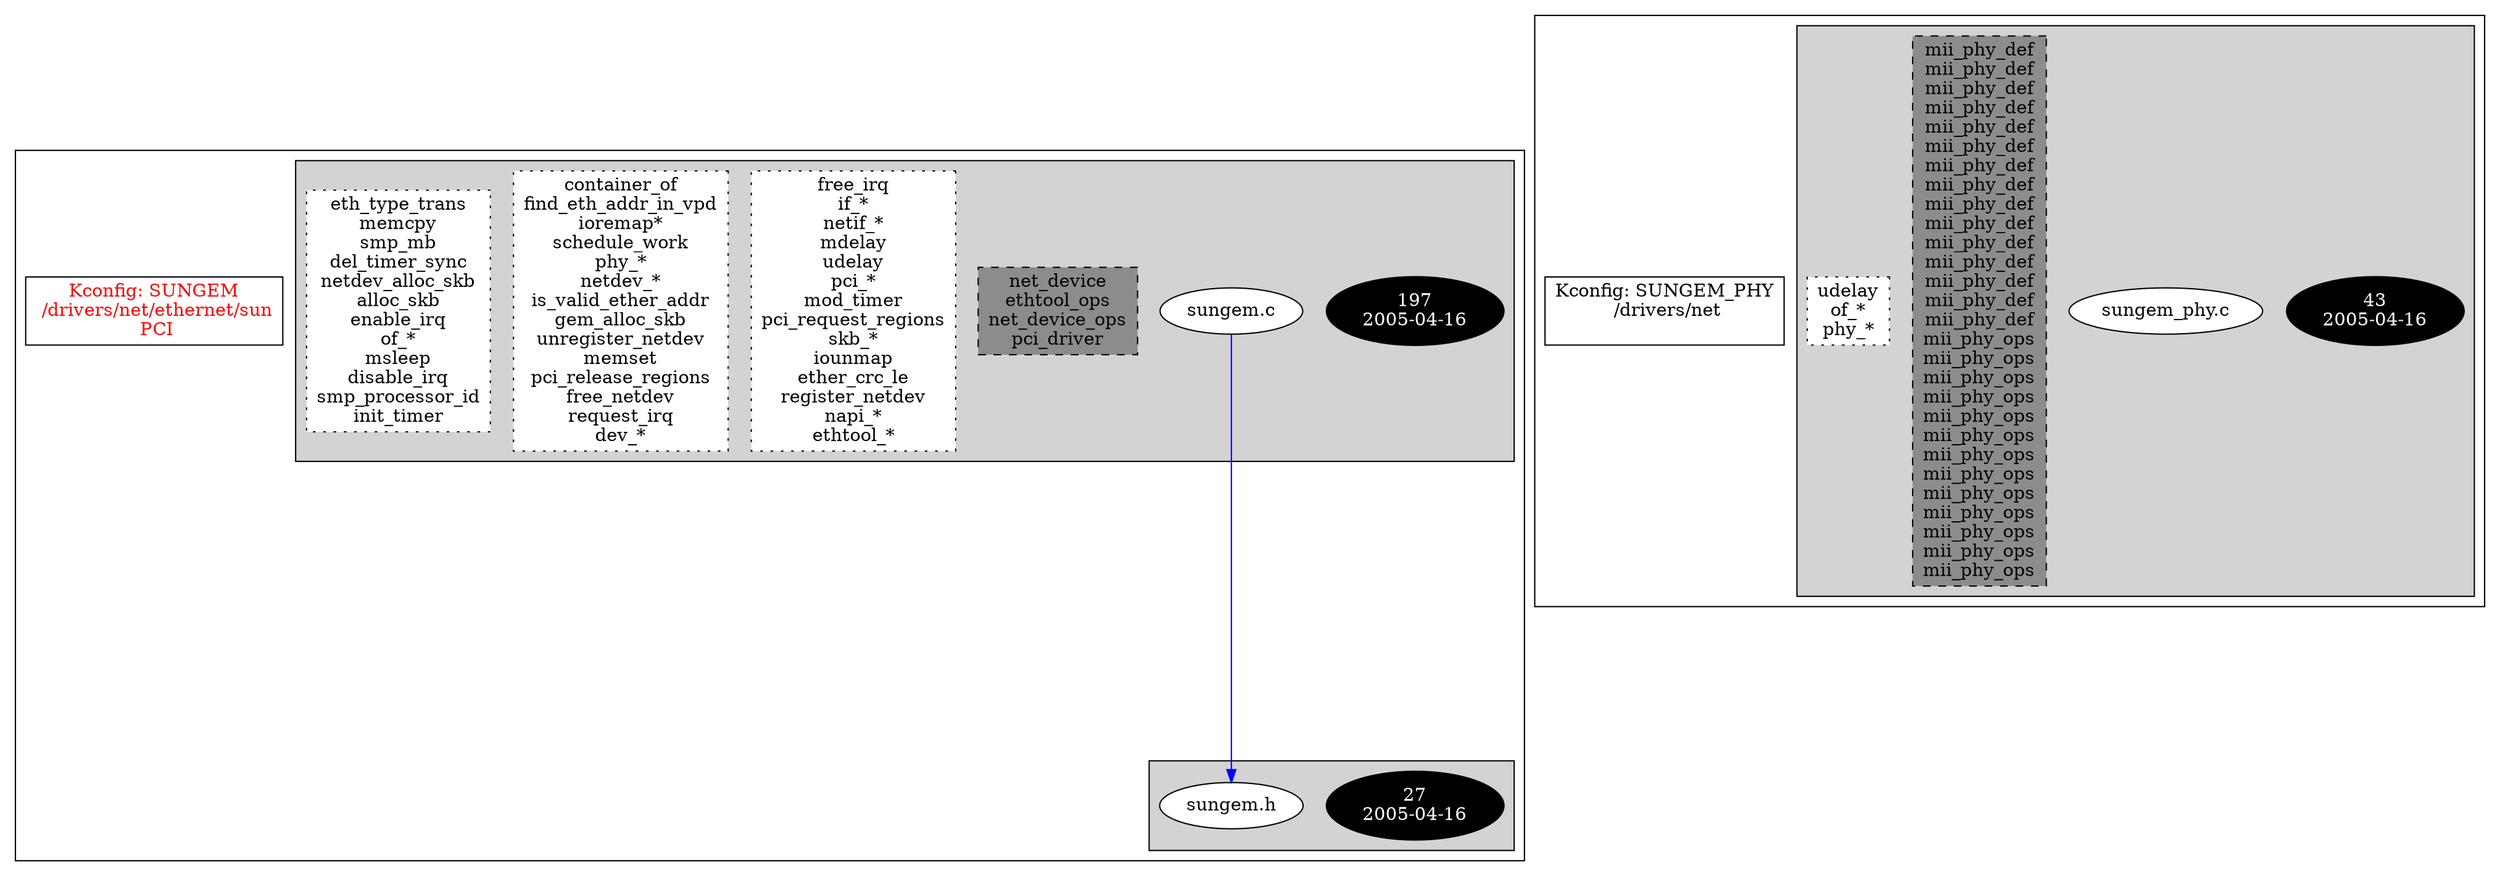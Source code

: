 digraph Driver {
	ranksep=2;
	splines=ortho;
	//Symbol: SUNGEM
	subgraph "cluster_SUNGEM"{
		subgraph "cluster_sungem.h" {
			style=filled
			"commit_sungem.h" [style=filled, fillcolor=black, fontcolor=white, label="27\n2005-04-16"];
			"sungem.h" [style=filled, fillcolor=white, fontcolor=black, label="sungem.h\n"];
		}
		subgraph "cluster_sungem.c" {
			style=filled
			"commit_sungem.c" [style=filled, fillcolor=black, fontcolor=white, label="197\n2005-04-16"];
			"sungem.c" [style=filled, fillcolor=white, fontcolor=black, label="sungem.c\n"];
			"structs-sungem.c" [style="filled,dashed" shape=box, fillcolor=grey55, fontcolor=black, label="net_device\nethtool_ops\nnet_device_ops\npci_driver\n"];
			"funccall3-sungem.c" [style="filled,dotted" shape=box, fillcolor=white, fontcolor=black, label="free_irq\nif_*\nnetif_*\nmdelay\nudelay\npci_*\nmod_timer\npci_request_regions\nskb_*\niounmap\nether_crc_le\nregister_netdev\nnapi_*\nethtool_*\n"];
			"funccall2-sungem.c" [style="filled,dotted" shape=box, fillcolor=white, fontcolor=black, label="container_of\nfind_eth_addr_in_vpd\nioremap*\nschedule_work\nphy_*\nnetdev_*\nis_valid_ether_addr\ngem_alloc_skb\nunregister_netdev\nmemset\npci_release_regions\nfree_netdev\nrequest_irq\ndev_*\n"];
			"funccall1-sungem.c" [style="filled,dotted" shape=box, fillcolor=white, fontcolor=black, label="eth_type_trans\nmemcpy\nsmp_mb\ndel_timer_sync\nnetdev_alloc_skb\nalloc_skb\nenable_irq\nof_*\nmsleep\ndisable_irq\nsmp_processor_id\ninit_timer\n"];
		}
		"K:SUNGEM" [label="Kconfig: SUNGEM\n /drivers/net/ethernet/sun\n  PCI ", shape=box, fontcolor=red];
	}
	//Symbol: SUNGEM_PHY
	subgraph "cluster_SUNGEM_PHY"{
		subgraph "cluster_sungem_phy.c" {
			style=filled
			"commit_sungem_phy.c" [style=filled, fillcolor=black, fontcolor=white, label="43\n2005-04-16"];
			"sungem_phy.c" [style=filled, fillcolor=white, fontcolor=black, label="sungem_phy.c\n"];
			"structs-sungem_phy.c" [style="filled,dashed" shape=box, fillcolor=grey55, fontcolor=black, label="mii_phy_def\nmii_phy_def\nmii_phy_def\nmii_phy_def\nmii_phy_def\nmii_phy_def\nmii_phy_def\nmii_phy_def\nmii_phy_def\nmii_phy_def\nmii_phy_def\nmii_phy_def\nmii_phy_def\nmii_phy_def\nmii_phy_def\nmii_phy_ops\nmii_phy_ops\nmii_phy_ops\nmii_phy_ops\nmii_phy_ops\nmii_phy_ops\nmii_phy_ops\nmii_phy_ops\nmii_phy_ops\nmii_phy_ops\nmii_phy_ops\nmii_phy_ops\nmii_phy_ops\n"];
			"funccall0-sungem_phy.c" [style="filled,dotted" shape=box, fillcolor=white, fontcolor=black, label="udelay\nof_*\nphy_*\n"];
		}
		"K:SUNGEM_PHY" [label="Kconfig: SUNGEM_PHY\n /drivers/net\n ", shape=box];
	}
"sungem.c" -> "sungem.h"[color=blue];
}
